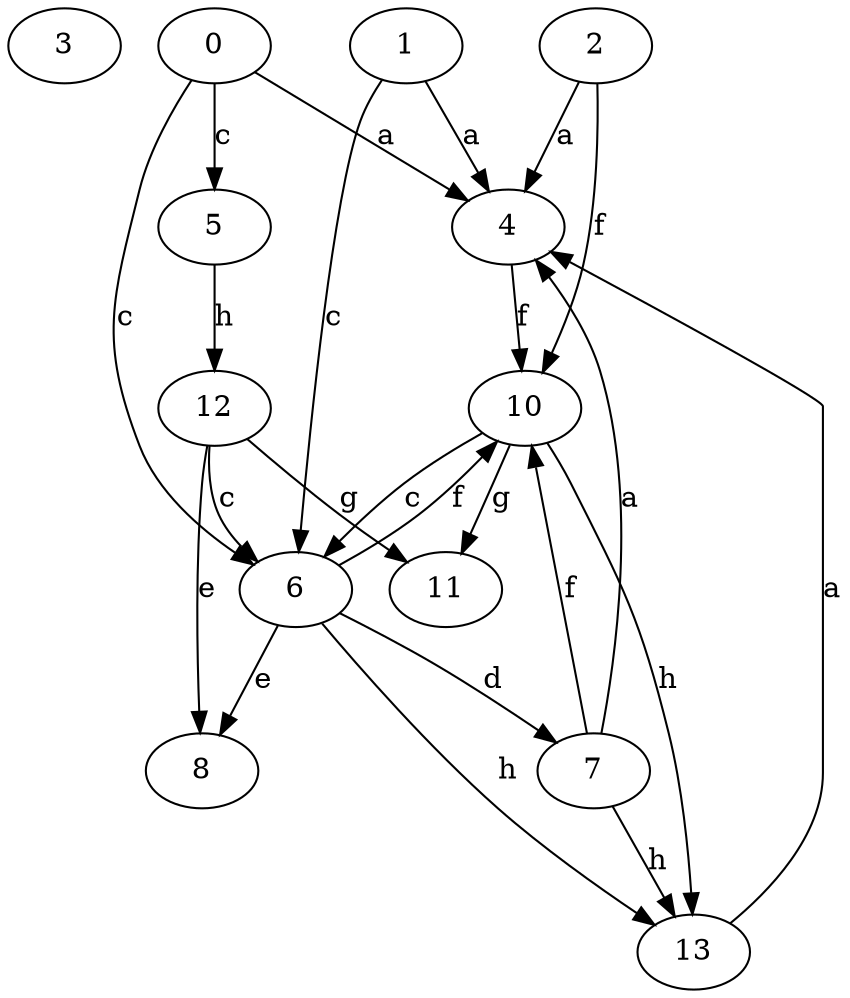 strict digraph  {
3;
4;
5;
6;
0;
7;
8;
10;
11;
1;
12;
13;
2;
4 -> 10  [label=f];
5 -> 12  [label=h];
6 -> 7  [label=d];
6 -> 8  [label=e];
6 -> 10  [label=f];
6 -> 13  [label=h];
0 -> 4  [label=a];
0 -> 5  [label=c];
0 -> 6  [label=c];
7 -> 4  [label=a];
7 -> 10  [label=f];
7 -> 13  [label=h];
10 -> 6  [label=c];
10 -> 11  [label=g];
10 -> 13  [label=h];
1 -> 4  [label=a];
1 -> 6  [label=c];
12 -> 6  [label=c];
12 -> 8  [label=e];
12 -> 11  [label=g];
13 -> 4  [label=a];
2 -> 4  [label=a];
2 -> 10  [label=f];
}
